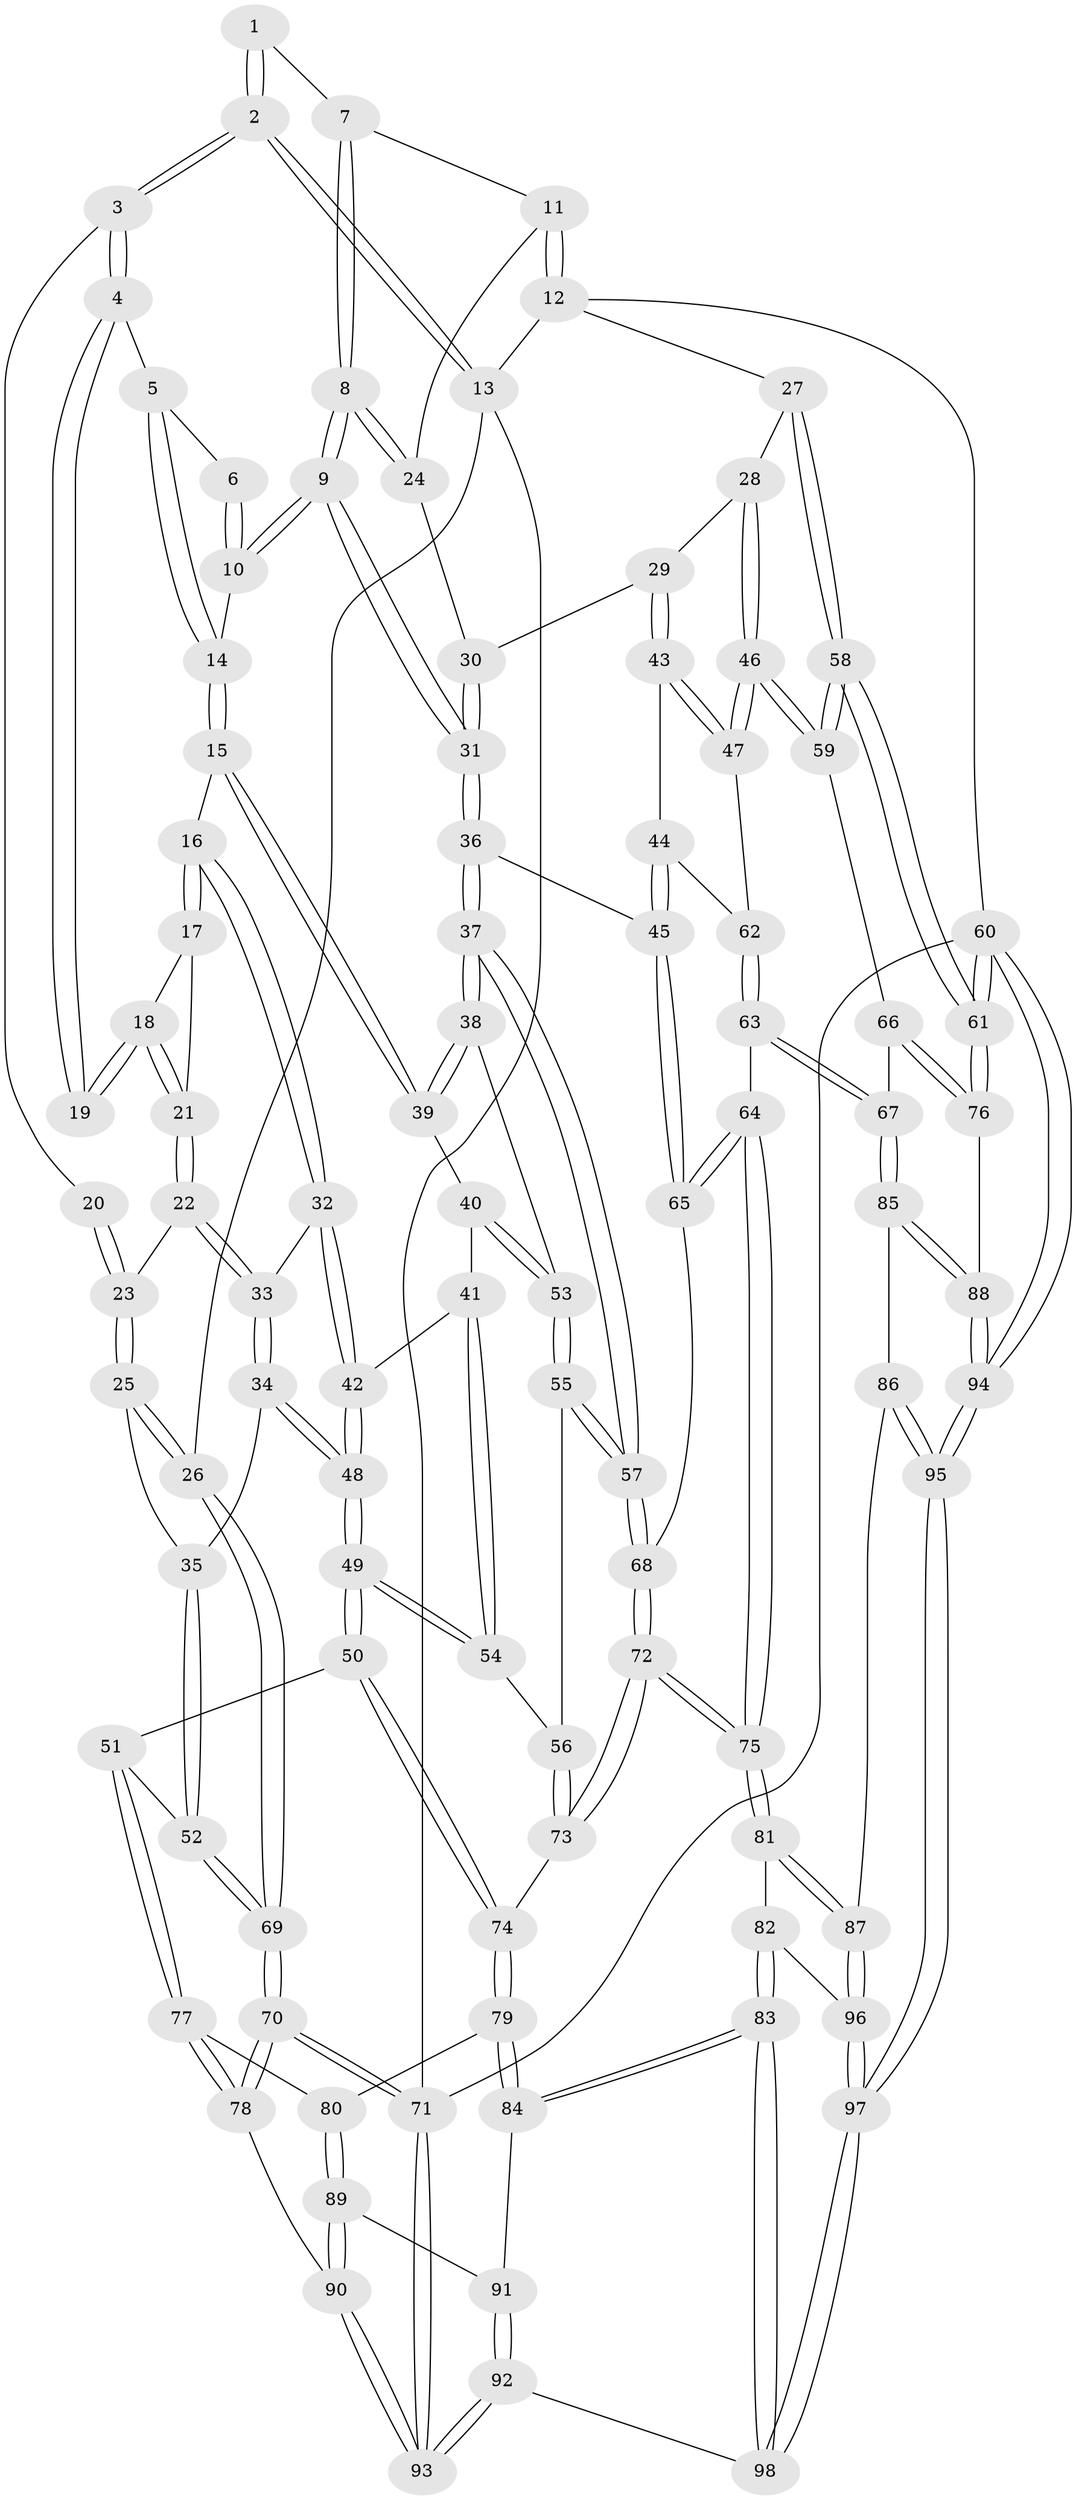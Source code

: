 // Generated by graph-tools (version 1.1) at 2025/03/03/09/25 03:03:28]
// undirected, 98 vertices, 242 edges
graph export_dot {
graph [start="1"]
  node [color=gray90,style=filled];
  1 [pos="+0.48021500337527917+0"];
  2 [pos="+0+0"];
  3 [pos="+0+0"];
  4 [pos="+0.2761153165179484+0.08425204254917187"];
  5 [pos="+0.29661235114197215+0.08138280835851892"];
  6 [pos="+0.46308348493818335+0"];
  7 [pos="+0.573329472700831+0"];
  8 [pos="+0.5757882732363682+0.177051283971912"];
  9 [pos="+0.5321226099016428+0.24714089416132967"];
  10 [pos="+0.4339574367119989+0.21551032468772216"];
  11 [pos="+0.9809819862397835+0"];
  12 [pos="+1+0"];
  13 [pos="+0+0"];
  14 [pos="+0.4116045699487596+0.21970406862881967"];
  15 [pos="+0.36051083265059103+0.2578492911733868"];
  16 [pos="+0.3107482948834577+0.25765203535062264"];
  17 [pos="+0.279168184053824+0.2310217716725848"];
  18 [pos="+0.2301298602203603+0.14927438585541655"];
  19 [pos="+0.2303764002132866+0.13450503536400915"];
  20 [pos="+0.1158061481853243+0.10124836272427731"];
  21 [pos="+0.14189022557159398+0.23877752437223396"];
  22 [pos="+0.13689661817487433+0.24160968173678157"];
  23 [pos="+0.10992095108975879+0.22335906228306293"];
  24 [pos="+0.7451517059777418+0.131706995286253"];
  25 [pos="+0+0.26255447528820397"];
  26 [pos="+0+0.2541563570358551"];
  27 [pos="+1+0.03575862112579231"];
  28 [pos="+0.9198992399740905+0.28422310122597416"];
  29 [pos="+0.7952661854204768+0.2916867090518144"];
  30 [pos="+0.7482156074271157+0.19253655722830906"];
  31 [pos="+0.5682609350990973+0.3089872447748392"];
  32 [pos="+0.20648788635195714+0.3414588855265699"];
  33 [pos="+0.16233231641779475+0.32790091418342626"];
  34 [pos="+0.11404138025408457+0.3644450518093948"];
  35 [pos="+0.06938108653911534+0.3775314259017153"];
  36 [pos="+0.5903672266963101+0.3758177233780668"];
  37 [pos="+0.5033853497759443+0.43626905450766873"];
  38 [pos="+0.4347999152029841+0.4182820920596763"];
  39 [pos="+0.3605801329913898+0.2887317869533298"];
  40 [pos="+0.3214358124102785+0.4023748310209967"];
  41 [pos="+0.30353626808796746+0.4103469733652391"];
  42 [pos="+0.2202059132383959+0.3657245283158994"];
  43 [pos="+0.7669180564367815+0.32260108926041325"];
  44 [pos="+0.6243658348577453+0.3847211280487334"];
  45 [pos="+0.6102414011563091+0.38602548739412895"];
  46 [pos="+0.8922561567025021+0.46250950826097925"];
  47 [pos="+0.8355803365195915+0.45795697738469815"];
  48 [pos="+0.1859301859453268+0.5257606368524926"];
  49 [pos="+0.18820049619349943+0.5786573393676969"];
  50 [pos="+0.1833782220712678+0.5844853340234958"];
  51 [pos="+0.12974621159214567+0.6022109161019568"];
  52 [pos="+0.06533796551392902+0.5858928945748121"];
  53 [pos="+0.38128171407689665+0.42794720802288316"];
  54 [pos="+0.27122701556508966+0.5382522785471944"];
  55 [pos="+0.34845305545393424+0.5328259569334258"];
  56 [pos="+0.3207658641433566+0.5400135689244913"];
  57 [pos="+0.4623174939001922+0.5482461441238515"];
  58 [pos="+1+0.5419565862748804"];
  59 [pos="+0.9582473447387929+0.5333179343862928"];
  60 [pos="+1+1"];
  61 [pos="+1+0.7686262204901769"];
  62 [pos="+0.7902184091767489+0.47785970786809506"];
  63 [pos="+0.7241072002070709+0.6436822542477139"];
  64 [pos="+0.71604267890651+0.6412109762330931"];
  65 [pos="+0.6460950975160153+0.5295211667021534"];
  66 [pos="+0.87968366872732+0.6129173607530708"];
  67 [pos="+0.7272577460297341+0.6461625144995727"];
  68 [pos="+0.48009515584605816+0.5996637942193407"];
  69 [pos="+0+0.6105727260411369"];
  70 [pos="+0+1"];
  71 [pos="+0+1"];
  72 [pos="+0.4849373475148382+0.6724755224112159"];
  73 [pos="+0.387851930050997+0.6688882176092762"];
  74 [pos="+0.29474996153026206+0.6985891426225733"];
  75 [pos="+0.5125215800179349+0.7103277862087072"];
  76 [pos="+0.9444731428538824+0.7687843988938509"];
  77 [pos="+0.1298246902477916+0.731876048798832"];
  78 [pos="+0.08257531289124241+0.8223317402328499"];
  79 [pos="+0.2949875257331282+0.7310974264821949"];
  80 [pos="+0.21746483194800575+0.7864929285969273"];
  81 [pos="+0.5095278877942158+0.7371967024929609"];
  82 [pos="+0.4880359177503796+0.7823342572255431"];
  83 [pos="+0.41133021103523226+0.8758432431818209"];
  84 [pos="+0.3544965690396078+0.8316455405851958"];
  85 [pos="+0.7612400317569+0.7690713008663604"];
  86 [pos="+0.7463579892473695+0.7841404176789307"];
  87 [pos="+0.668551257997967+0.8360093547299834"];
  88 [pos="+0.8562101119668402+0.8202200162057899"];
  89 [pos="+0.2196012427618126+0.8324528144426954"];
  90 [pos="+0.16286513694783325+0.8647178293226389"];
  91 [pos="+0.2339536559334865+0.8402493920274863"];
  92 [pos="+0.3064448428880621+1"];
  93 [pos="+0.23465155767430204+1"];
  94 [pos="+0.9008899699986777+1"];
  95 [pos="+0.7330757969421742+1"];
  96 [pos="+0.6381040584721893+0.9240852726364926"];
  97 [pos="+0.636970150741275+1"];
  98 [pos="+0.400472676208912+1"];
  1 -- 2;
  1 -- 2;
  1 -- 7;
  2 -- 3;
  2 -- 3;
  2 -- 13;
  2 -- 13;
  3 -- 4;
  3 -- 4;
  3 -- 20;
  4 -- 5;
  4 -- 19;
  4 -- 19;
  5 -- 6;
  5 -- 14;
  5 -- 14;
  6 -- 10;
  6 -- 10;
  7 -- 8;
  7 -- 8;
  7 -- 11;
  8 -- 9;
  8 -- 9;
  8 -- 24;
  8 -- 24;
  9 -- 10;
  9 -- 10;
  9 -- 31;
  9 -- 31;
  10 -- 14;
  11 -- 12;
  11 -- 12;
  11 -- 24;
  12 -- 13;
  12 -- 27;
  12 -- 60;
  13 -- 26;
  13 -- 71;
  14 -- 15;
  14 -- 15;
  15 -- 16;
  15 -- 39;
  15 -- 39;
  16 -- 17;
  16 -- 17;
  16 -- 32;
  16 -- 32;
  17 -- 18;
  17 -- 21;
  18 -- 19;
  18 -- 19;
  18 -- 21;
  18 -- 21;
  20 -- 23;
  20 -- 23;
  21 -- 22;
  21 -- 22;
  22 -- 23;
  22 -- 33;
  22 -- 33;
  23 -- 25;
  23 -- 25;
  24 -- 30;
  25 -- 26;
  25 -- 26;
  25 -- 35;
  26 -- 69;
  26 -- 69;
  27 -- 28;
  27 -- 58;
  27 -- 58;
  28 -- 29;
  28 -- 46;
  28 -- 46;
  29 -- 30;
  29 -- 43;
  29 -- 43;
  30 -- 31;
  30 -- 31;
  31 -- 36;
  31 -- 36;
  32 -- 33;
  32 -- 42;
  32 -- 42;
  33 -- 34;
  33 -- 34;
  34 -- 35;
  34 -- 48;
  34 -- 48;
  35 -- 52;
  35 -- 52;
  36 -- 37;
  36 -- 37;
  36 -- 45;
  37 -- 38;
  37 -- 38;
  37 -- 57;
  37 -- 57;
  38 -- 39;
  38 -- 39;
  38 -- 53;
  39 -- 40;
  40 -- 41;
  40 -- 53;
  40 -- 53;
  41 -- 42;
  41 -- 54;
  41 -- 54;
  42 -- 48;
  42 -- 48;
  43 -- 44;
  43 -- 47;
  43 -- 47;
  44 -- 45;
  44 -- 45;
  44 -- 62;
  45 -- 65;
  45 -- 65;
  46 -- 47;
  46 -- 47;
  46 -- 59;
  46 -- 59;
  47 -- 62;
  48 -- 49;
  48 -- 49;
  49 -- 50;
  49 -- 50;
  49 -- 54;
  49 -- 54;
  50 -- 51;
  50 -- 74;
  50 -- 74;
  51 -- 52;
  51 -- 77;
  51 -- 77;
  52 -- 69;
  52 -- 69;
  53 -- 55;
  53 -- 55;
  54 -- 56;
  55 -- 56;
  55 -- 57;
  55 -- 57;
  56 -- 73;
  56 -- 73;
  57 -- 68;
  57 -- 68;
  58 -- 59;
  58 -- 59;
  58 -- 61;
  58 -- 61;
  59 -- 66;
  60 -- 61;
  60 -- 61;
  60 -- 94;
  60 -- 94;
  60 -- 71;
  61 -- 76;
  61 -- 76;
  62 -- 63;
  62 -- 63;
  63 -- 64;
  63 -- 67;
  63 -- 67;
  64 -- 65;
  64 -- 65;
  64 -- 75;
  64 -- 75;
  65 -- 68;
  66 -- 67;
  66 -- 76;
  66 -- 76;
  67 -- 85;
  67 -- 85;
  68 -- 72;
  68 -- 72;
  69 -- 70;
  69 -- 70;
  70 -- 71;
  70 -- 71;
  70 -- 78;
  70 -- 78;
  71 -- 93;
  71 -- 93;
  72 -- 73;
  72 -- 73;
  72 -- 75;
  72 -- 75;
  73 -- 74;
  74 -- 79;
  74 -- 79;
  75 -- 81;
  75 -- 81;
  76 -- 88;
  77 -- 78;
  77 -- 78;
  77 -- 80;
  78 -- 90;
  79 -- 80;
  79 -- 84;
  79 -- 84;
  80 -- 89;
  80 -- 89;
  81 -- 82;
  81 -- 87;
  81 -- 87;
  82 -- 83;
  82 -- 83;
  82 -- 96;
  83 -- 84;
  83 -- 84;
  83 -- 98;
  83 -- 98;
  84 -- 91;
  85 -- 86;
  85 -- 88;
  85 -- 88;
  86 -- 87;
  86 -- 95;
  86 -- 95;
  87 -- 96;
  87 -- 96;
  88 -- 94;
  88 -- 94;
  89 -- 90;
  89 -- 90;
  89 -- 91;
  90 -- 93;
  90 -- 93;
  91 -- 92;
  91 -- 92;
  92 -- 93;
  92 -- 93;
  92 -- 98;
  94 -- 95;
  94 -- 95;
  95 -- 97;
  95 -- 97;
  96 -- 97;
  96 -- 97;
  97 -- 98;
  97 -- 98;
}
